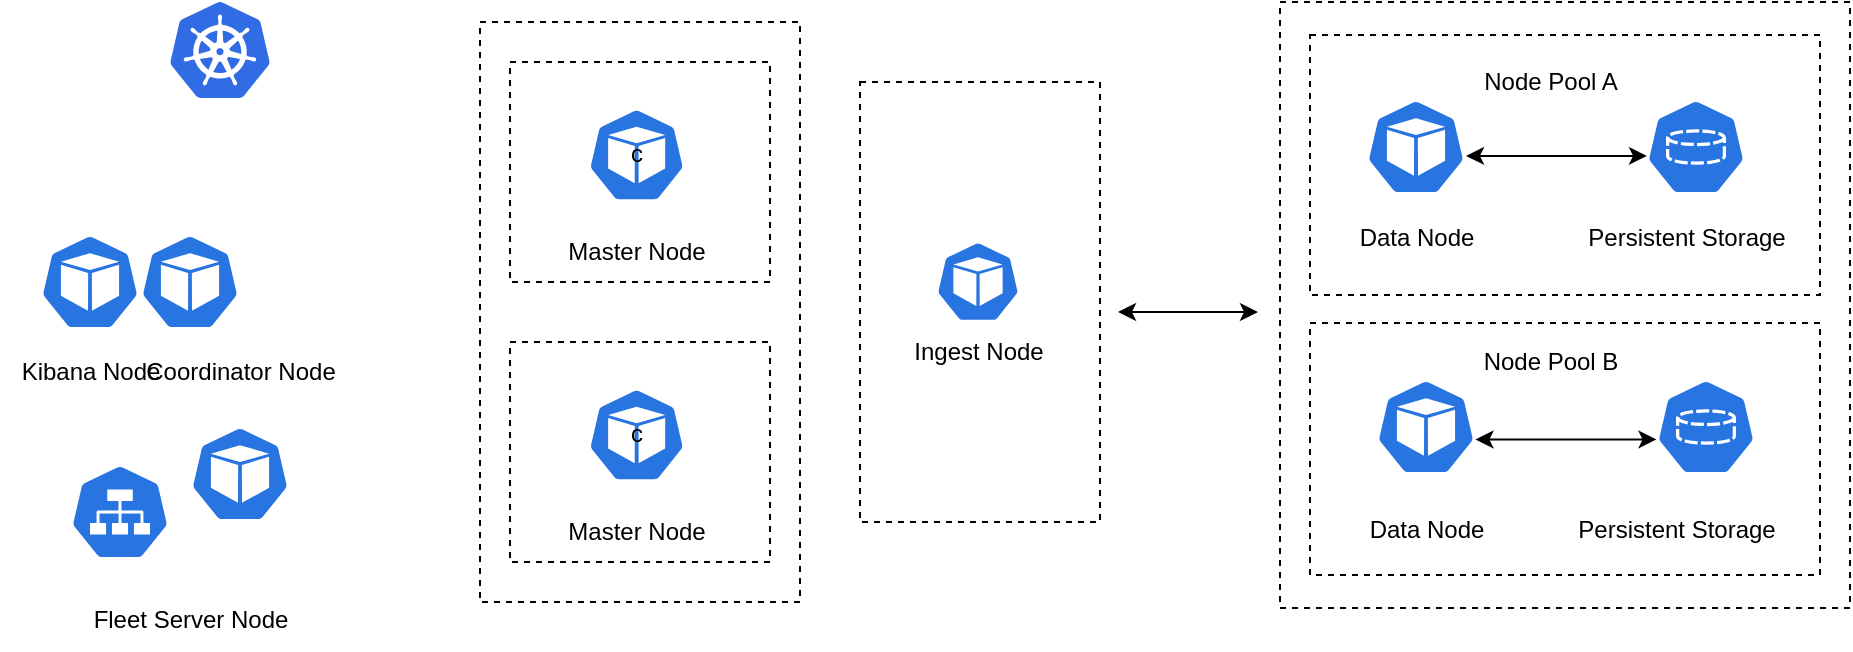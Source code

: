 <mxfile version="20.2.3" type="github">
  <diagram id="WI9T0HZ2pTsCkuznbFz-" name="Page-1">
    <mxGraphModel dx="1153" dy="608" grid="1" gridSize="10" guides="1" tooltips="1" connect="1" arrows="1" fold="1" page="1" pageScale="1" pageWidth="1169" pageHeight="827" math="0" shadow="0">
      <root>
        <mxCell id="0" />
        <mxCell id="1" parent="0" />
        <mxCell id="s90jCnnxSJwFDAYOhbZ5-3" value="" style="sketch=0;html=1;dashed=0;whitespace=wrap;fillColor=#2875E2;strokeColor=#ffffff;points=[[0.005,0.63,0],[0.1,0.2,0],[0.9,0.2,0],[0.5,0,0],[0.995,0.63,0],[0.72,0.99,0],[0.5,1,0],[0.28,0.99,0]];shape=mxgraph.kubernetes.icon;prIcon=pod" vertex="1" parent="1">
          <mxGeometry x="210" y="206" width="50" height="48" as="geometry" />
        </mxCell>
        <mxCell id="s90jCnnxSJwFDAYOhbZ5-12" value="Coordinator Node" style="text;html=1;resizable=0;autosize=1;align=center;verticalAlign=middle;points=[];fillColor=none;strokeColor=none;rounded=0;" vertex="1" parent="1">
          <mxGeometry x="200" y="260" width="120" height="30" as="geometry" />
        </mxCell>
        <mxCell id="s90jCnnxSJwFDAYOhbZ5-13" value="" style="sketch=0;html=1;dashed=0;whitespace=wrap;fillColor=#2875E2;strokeColor=#ffffff;points=[[0.005,0.63,0],[0.1,0.2,0],[0.9,0.2,0],[0.5,0,0],[0.995,0.63,0],[0.72,0.99,0],[0.5,1,0],[0.28,0.99,0]];shape=mxgraph.kubernetes.icon;prIcon=pod" vertex="1" parent="1">
          <mxGeometry x="235" y="302" width="50" height="48" as="geometry" />
        </mxCell>
        <mxCell id="s90jCnnxSJwFDAYOhbZ5-14" value="Fleet Server Node" style="text;html=1;resizable=0;autosize=1;align=center;verticalAlign=middle;points=[];fillColor=none;strokeColor=none;rounded=0;" vertex="1" parent="1">
          <mxGeometry x="175" y="384" width="120" height="30" as="geometry" />
        </mxCell>
        <mxCell id="s90jCnnxSJwFDAYOhbZ5-16" value="" style="sketch=0;aspect=fixed;html=1;points=[];align=center;image;fontSize=12;image=img/lib/mscae/Kubernetes.svg;" vertex="1" parent="1">
          <mxGeometry x="225" y="90" width="50" height="48" as="geometry" />
        </mxCell>
        <mxCell id="s90jCnnxSJwFDAYOhbZ5-17" value="" style="sketch=0;html=1;dashed=0;whitespace=wrap;fillColor=#2875E2;strokeColor=#ffffff;points=[[0.005,0.63,0],[0.1,0.2,0],[0.9,0.2,0],[0.5,0,0],[0.995,0.63,0],[0.72,0.99,0],[0.5,1,0],[0.28,0.99,0]];shape=mxgraph.kubernetes.icon;prIcon=svc" vertex="1" parent="1">
          <mxGeometry x="175" y="321" width="50" height="48" as="geometry" />
        </mxCell>
        <mxCell id="s90jCnnxSJwFDAYOhbZ5-18" value="" style="sketch=0;html=1;dashed=0;whitespace=wrap;fillColor=#2875E2;strokeColor=#ffffff;points=[[0.005,0.63,0],[0.1,0.2,0],[0.9,0.2,0],[0.5,0,0],[0.995,0.63,0],[0.72,0.99,0],[0.5,1,0],[0.28,0.99,0]];shape=mxgraph.kubernetes.icon;prIcon=pod" vertex="1" parent="1">
          <mxGeometry x="160" y="206" width="50" height="48" as="geometry" />
        </mxCell>
        <mxCell id="s90jCnnxSJwFDAYOhbZ5-19" value="Kibana Node" style="text;html=1;resizable=0;autosize=1;align=center;verticalAlign=middle;points=[];fillColor=none;strokeColor=none;rounded=0;" vertex="1" parent="1">
          <mxGeometry x="140" y="260" width="90" height="30" as="geometry" />
        </mxCell>
        <mxCell id="s90jCnnxSJwFDAYOhbZ5-57" value="" style="group" vertex="1" connectable="0" parent="1">
          <mxGeometry x="780" y="90" width="285" height="303" as="geometry" />
        </mxCell>
        <mxCell id="s90jCnnxSJwFDAYOhbZ5-50" value="" style="whiteSpace=wrap;html=1;dashed=1;" vertex="1" parent="s90jCnnxSJwFDAYOhbZ5-57">
          <mxGeometry width="285" height="303" as="geometry" />
        </mxCell>
        <mxCell id="s90jCnnxSJwFDAYOhbZ5-49" value="" style="group" vertex="1" connectable="0" parent="s90jCnnxSJwFDAYOhbZ5-57">
          <mxGeometry x="15" y="16.5" width="255" height="270" as="geometry" />
        </mxCell>
        <mxCell id="s90jCnnxSJwFDAYOhbZ5-37" value="" style="whiteSpace=wrap;html=1;dashed=1;" vertex="1" parent="s90jCnnxSJwFDAYOhbZ5-49">
          <mxGeometry y="144" width="255" height="126" as="geometry" />
        </mxCell>
        <mxCell id="s90jCnnxSJwFDAYOhbZ5-2" value="" style="sketch=0;html=1;dashed=0;whitespace=wrap;fillColor=#2875E2;strokeColor=#ffffff;points=[[0.005,0.63,0],[0.1,0.2,0],[0.9,0.2,0],[0.5,0,0],[0.995,0.63,0],[0.72,0.99,0],[0.5,1,0],[0.28,0.99,0]];shape=mxgraph.kubernetes.icon;prIcon=pod" vertex="1" parent="s90jCnnxSJwFDAYOhbZ5-49">
          <mxGeometry x="33" y="172" width="50" height="48" as="geometry" />
        </mxCell>
        <mxCell id="s90jCnnxSJwFDAYOhbZ5-9" value="Data Node" style="text;html=1;resizable=0;autosize=1;align=center;verticalAlign=middle;points=[];fillColor=none;strokeColor=none;rounded=0;" vertex="1" parent="s90jCnnxSJwFDAYOhbZ5-49">
          <mxGeometry x="18" y="232" width="80" height="30" as="geometry" />
        </mxCell>
        <mxCell id="s90jCnnxSJwFDAYOhbZ5-32" value="" style="endArrow=classic;startArrow=classic;html=1;rounded=0;entryX=0.005;entryY=0.63;entryDx=0;entryDy=0;entryPerimeter=0;exitX=0.995;exitY=0.63;exitDx=0;exitDy=0;exitPerimeter=0;" edge="1" parent="s90jCnnxSJwFDAYOhbZ5-49" target="s90jCnnxSJwFDAYOhbZ5-33">
          <mxGeometry width="50" height="50" relative="1" as="geometry">
            <mxPoint x="82.75" y="202.24" as="sourcePoint" />
            <mxPoint x="143" y="166" as="targetPoint" />
          </mxGeometry>
        </mxCell>
        <mxCell id="s90jCnnxSJwFDAYOhbZ5-33" value="" style="sketch=0;html=1;dashed=0;whitespace=wrap;fillColor=#2875E2;strokeColor=#ffffff;points=[[0.005,0.63,0],[0.1,0.2,0],[0.9,0.2,0],[0.5,0,0],[0.995,0.63,0],[0.72,0.99,0],[0.5,1,0],[0.28,0.99,0]];shape=mxgraph.kubernetes.icon;prIcon=pvc" vertex="1" parent="s90jCnnxSJwFDAYOhbZ5-49">
          <mxGeometry x="173" y="172" width="50" height="48" as="geometry" />
        </mxCell>
        <mxCell id="s90jCnnxSJwFDAYOhbZ5-35" value="Persistent Storage" style="text;html=1;resizable=0;autosize=1;align=center;verticalAlign=middle;points=[];fillColor=none;strokeColor=none;rounded=0;" vertex="1" parent="s90jCnnxSJwFDAYOhbZ5-49">
          <mxGeometry x="123" y="232" width="120" height="30" as="geometry" />
        </mxCell>
        <mxCell id="s90jCnnxSJwFDAYOhbZ5-39" value="Node Pool B" style="text;html=1;resizable=0;autosize=1;align=center;verticalAlign=middle;points=[];fillColor=none;strokeColor=none;rounded=0;dashed=1;" vertex="1" parent="s90jCnnxSJwFDAYOhbZ5-49">
          <mxGeometry x="75" y="148" width="90" height="30" as="geometry" />
        </mxCell>
        <mxCell id="s90jCnnxSJwFDAYOhbZ5-43" value="" style="whiteSpace=wrap;html=1;dashed=1;" vertex="1" parent="s90jCnnxSJwFDAYOhbZ5-49">
          <mxGeometry width="255" height="130" as="geometry" />
        </mxCell>
        <mxCell id="s90jCnnxSJwFDAYOhbZ5-44" value="" style="sketch=0;html=1;dashed=0;whitespace=wrap;fillColor=#2875E2;strokeColor=#ffffff;points=[[0.005,0.63,0],[0.1,0.2,0],[0.9,0.2,0],[0.5,0,0],[0.995,0.63,0],[0.72,0.99,0],[0.5,1,0],[0.28,0.99,0]];shape=mxgraph.kubernetes.icon;prIcon=pod" vertex="1" parent="s90jCnnxSJwFDAYOhbZ5-49">
          <mxGeometry x="28" y="32" width="50" height="48" as="geometry" />
        </mxCell>
        <mxCell id="s90jCnnxSJwFDAYOhbZ5-45" value="Node Pool A" style="text;html=1;resizable=0;autosize=1;align=center;verticalAlign=middle;points=[];fillColor=none;strokeColor=none;rounded=0;dashed=1;" vertex="1" parent="s90jCnnxSJwFDAYOhbZ5-49">
          <mxGeometry x="75" y="8" width="90" height="30" as="geometry" />
        </mxCell>
        <mxCell id="s90jCnnxSJwFDAYOhbZ5-46" value="" style="sketch=0;html=1;dashed=0;whitespace=wrap;fillColor=#2875E2;strokeColor=#ffffff;points=[[0.005,0.63,0],[0.1,0.2,0],[0.9,0.2,0],[0.5,0,0],[0.995,0.63,0],[0.72,0.99,0],[0.5,1,0],[0.28,0.99,0]];shape=mxgraph.kubernetes.icon;prIcon=pvc" vertex="1" parent="s90jCnnxSJwFDAYOhbZ5-49">
          <mxGeometry x="168" y="32" width="50" height="48" as="geometry" />
        </mxCell>
        <mxCell id="s90jCnnxSJwFDAYOhbZ5-47" value="Persistent Storage" style="text;html=1;resizable=0;autosize=1;align=center;verticalAlign=middle;points=[];fillColor=none;strokeColor=none;rounded=0;" vertex="1" parent="s90jCnnxSJwFDAYOhbZ5-49">
          <mxGeometry x="128" y="86" width="120" height="30" as="geometry" />
        </mxCell>
        <mxCell id="s90jCnnxSJwFDAYOhbZ5-48" value="Data Node" style="text;html=1;resizable=0;autosize=1;align=center;verticalAlign=middle;points=[];fillColor=none;strokeColor=none;rounded=0;" vertex="1" parent="s90jCnnxSJwFDAYOhbZ5-49">
          <mxGeometry x="13" y="86" width="80" height="30" as="geometry" />
        </mxCell>
        <mxCell id="s90jCnnxSJwFDAYOhbZ5-54" value="" style="endArrow=classic;startArrow=classic;html=1;rounded=0;entryX=0.005;entryY=0.63;entryDx=0;entryDy=0;entryPerimeter=0;exitX=0.995;exitY=0.63;exitDx=0;exitDy=0;exitPerimeter=0;" edge="1" parent="s90jCnnxSJwFDAYOhbZ5-49">
          <mxGeometry width="50" height="50" relative="1" as="geometry">
            <mxPoint x="78" y="60.44" as="sourcePoint" />
            <mxPoint x="168.5" y="60.44" as="targetPoint" />
          </mxGeometry>
        </mxCell>
        <mxCell id="s90jCnnxSJwFDAYOhbZ5-58" value="" style="group" vertex="1" connectable="0" parent="1">
          <mxGeometry x="570" y="130" width="120" height="220" as="geometry" />
        </mxCell>
        <mxCell id="s90jCnnxSJwFDAYOhbZ5-40" value="" style="rounded=0;whiteSpace=wrap;html=1;dashed=1;" vertex="1" parent="s90jCnnxSJwFDAYOhbZ5-58">
          <mxGeometry width="120" height="220" as="geometry" />
        </mxCell>
        <mxCell id="s90jCnnxSJwFDAYOhbZ5-21" value="" style="sketch=0;html=1;dashed=0;whitespace=wrap;fillColor=#2875E2;strokeColor=#ffffff;points=[[0.005,0.63,0],[0.1,0.2,0],[0.9,0.2,0],[0.5,0,0],[0.995,0.63,0],[0.72,0.99,0],[0.5,1,0],[0.28,0.99,0]];shape=mxgraph.kubernetes.icon;prIcon=pod" vertex="1" parent="s90jCnnxSJwFDAYOhbZ5-58">
          <mxGeometry x="34" y="79.538" width="50" height="40.615" as="geometry" />
        </mxCell>
        <mxCell id="s90jCnnxSJwFDAYOhbZ5-23" value="Ingest Node" style="text;html=1;resizable=0;autosize=1;align=center;verticalAlign=middle;points=[];fillColor=none;strokeColor=none;rounded=0;" vertex="1" parent="s90jCnnxSJwFDAYOhbZ5-58">
          <mxGeometry x="14" y="120.154" width="90" height="30" as="geometry" />
        </mxCell>
        <mxCell id="s90jCnnxSJwFDAYOhbZ5-60" value="" style="endArrow=classic;startArrow=classic;html=1;rounded=0;" edge="1" parent="1">
          <mxGeometry width="50" height="50" relative="1" as="geometry">
            <mxPoint x="699" y="245" as="sourcePoint" />
            <mxPoint x="769" y="245" as="targetPoint" />
          </mxGeometry>
        </mxCell>
        <mxCell id="s90jCnnxSJwFDAYOhbZ5-61" value="" style="group" vertex="1" connectable="0" parent="1">
          <mxGeometry x="380" y="100" width="160" height="290" as="geometry" />
        </mxCell>
        <mxCell id="s90jCnnxSJwFDAYOhbZ5-27" value="" style="rounded=0;whiteSpace=wrap;html=1;dashed=1;" vertex="1" parent="s90jCnnxSJwFDAYOhbZ5-61">
          <mxGeometry width="160" height="290" as="geometry" />
        </mxCell>
        <mxCell id="s90jCnnxSJwFDAYOhbZ5-63" value="" style="group" vertex="1" connectable="0" parent="s90jCnnxSJwFDAYOhbZ5-61">
          <mxGeometry x="15" y="20" width="130" height="110" as="geometry" />
        </mxCell>
        <mxCell id="s90jCnnxSJwFDAYOhbZ5-62" value="" style="whiteSpace=wrap;html=1;dashed=1;" vertex="1" parent="s90jCnnxSJwFDAYOhbZ5-63">
          <mxGeometry width="130" height="110" as="geometry" />
        </mxCell>
        <mxCell id="s90jCnnxSJwFDAYOhbZ5-1" value="c" style="sketch=0;html=1;dashed=0;whitespace=wrap;fillColor=#2875E2;strokeColor=#ffffff;points=[[0.005,0.63,0],[0.1,0.2,0],[0.9,0.2,0],[0.5,0,0],[0.995,0.63,0],[0.72,0.99,0],[0.5,1,0],[0.28,0.99,0]];shape=mxgraph.kubernetes.icon;prIcon=pod" vertex="1" parent="s90jCnnxSJwFDAYOhbZ5-63">
          <mxGeometry x="36.67" y="22.92" width="53.33" height="47.08" as="geometry" />
        </mxCell>
        <mxCell id="s90jCnnxSJwFDAYOhbZ5-8" value="Master Node" style="text;html=1;resizable=0;autosize=1;align=center;verticalAlign=middle;points=[];fillColor=none;strokeColor=none;rounded=0;" vertex="1" parent="s90jCnnxSJwFDAYOhbZ5-63">
          <mxGeometry x="18.34" y="80" width="90" height="30" as="geometry" />
        </mxCell>
        <mxCell id="s90jCnnxSJwFDAYOhbZ5-64" value="" style="group" vertex="1" connectable="0" parent="s90jCnnxSJwFDAYOhbZ5-61">
          <mxGeometry x="15" y="160" width="130" height="110" as="geometry" />
        </mxCell>
        <mxCell id="s90jCnnxSJwFDAYOhbZ5-65" value="" style="whiteSpace=wrap;html=1;dashed=1;" vertex="1" parent="s90jCnnxSJwFDAYOhbZ5-64">
          <mxGeometry width="130" height="110" as="geometry" />
        </mxCell>
        <mxCell id="s90jCnnxSJwFDAYOhbZ5-66" value="c" style="sketch=0;html=1;dashed=0;whitespace=wrap;fillColor=#2875E2;strokeColor=#ffffff;points=[[0.005,0.63,0],[0.1,0.2,0],[0.9,0.2,0],[0.5,0,0],[0.995,0.63,0],[0.72,0.99,0],[0.5,1,0],[0.28,0.99,0]];shape=mxgraph.kubernetes.icon;prIcon=pod" vertex="1" parent="s90jCnnxSJwFDAYOhbZ5-64">
          <mxGeometry x="36.67" y="22.92" width="53.33" height="47.08" as="geometry" />
        </mxCell>
        <mxCell id="s90jCnnxSJwFDAYOhbZ5-67" value="Master Node" style="text;html=1;resizable=0;autosize=1;align=center;verticalAlign=middle;points=[];fillColor=none;strokeColor=none;rounded=0;" vertex="1" parent="s90jCnnxSJwFDAYOhbZ5-64">
          <mxGeometry x="18.34" y="80" width="90" height="30" as="geometry" />
        </mxCell>
      </root>
    </mxGraphModel>
  </diagram>
</mxfile>
